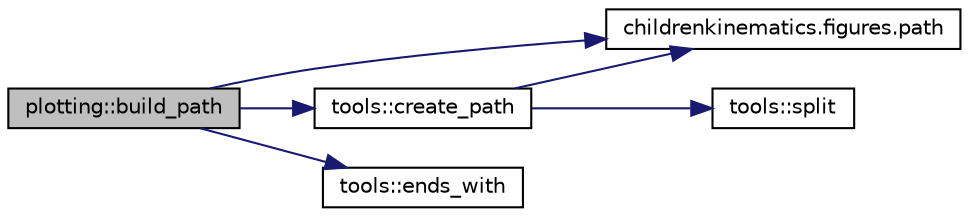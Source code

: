 digraph "plotting::build_path"
{
 // INTERACTIVE_SVG=YES
 // LATEX_PDF_SIZE
  edge [fontname="Helvetica",fontsize="10",labelfontname="Helvetica",labelfontsize="10"];
  node [fontname="Helvetica",fontsize="10",shape=record];
  rankdir="LR";
  Node1 [label="plotting::build_path",height=0.2,width=0.4,color="black", fillcolor="grey75", style="filled", fontcolor="black",tooltip="Builds a complete path for output files based on configured settings."];
  Node1 -> Node2 [color="midnightblue",fontsize="10",style="solid",fontname="Helvetica"];
  Node2 [label="tools::create_path",height=0.2,width=0.4,color="black", fillcolor="white", style="filled",URL="$classtools.html#aed9f3247b474a8fb1840860d51cde7ca",tooltip="Creates a directory path, including parent directories if needed."];
  Node2 -> Node3 [color="midnightblue",fontsize="10",style="solid",fontname="Helvetica"];
  Node3 [label="childrenkinematics.figures.path",height=0.2,width=0.4,color="black", fillcolor="white", style="filled",URL="$namespacechildrenkinematics_1_1figures.html#a4b217acaa3fe7d5c60c04978cbf782dc",tooltip=" "];
  Node2 -> Node4 [color="midnightblue",fontsize="10",style="solid",fontname="Helvetica"];
  Node4 [label="tools::split",height=0.2,width=0.4,color="black", fillcolor="white", style="filled",URL="$classtools.html#a352a6965f2f3c768f0f4ecd1f978fcc0",tooltip="Splits a string into a vector of substrings based on a delimiter."];
  Node1 -> Node5 [color="midnightblue",fontsize="10",style="solid",fontname="Helvetica"];
  Node5 [label="tools::ends_with",height=0.2,width=0.4,color="black", fillcolor="white", style="filled",URL="$classtools.html#a3d538da5310467c9321b27cd6a75b9af",tooltip="Checks if a string ends with a specific substring."];
  Node1 -> Node3 [color="midnightblue",fontsize="10",style="solid",fontname="Helvetica"];
}
